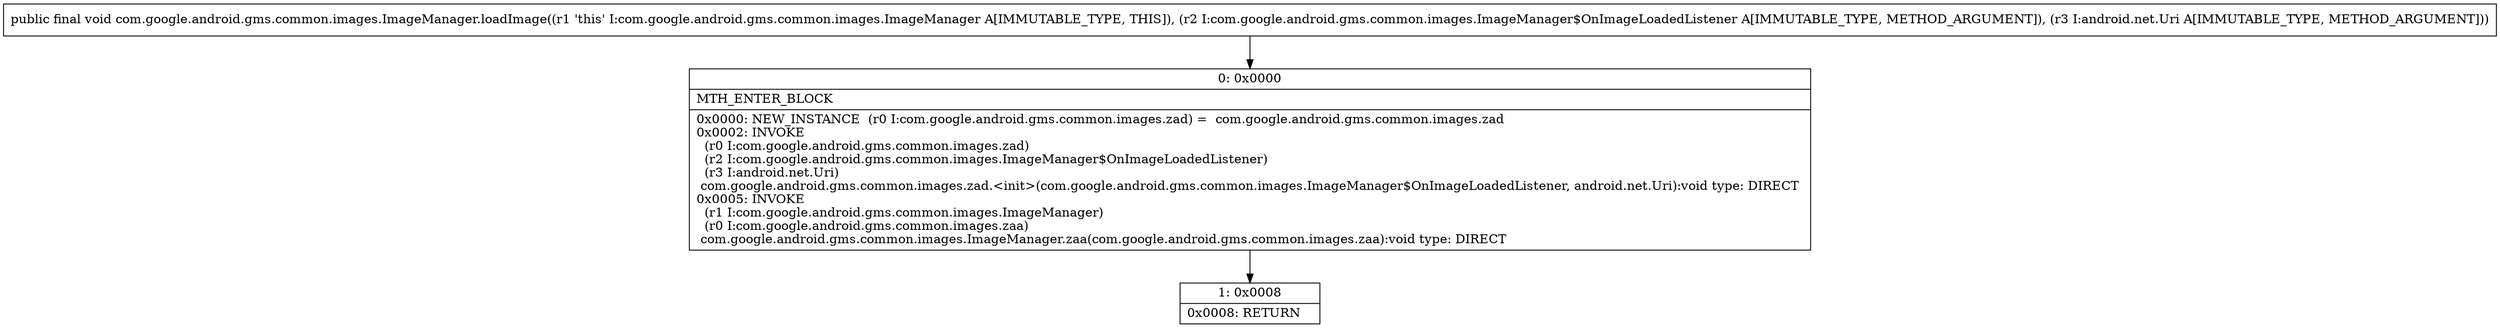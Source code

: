 digraph "CFG forcom.google.android.gms.common.images.ImageManager.loadImage(Lcom\/google\/android\/gms\/common\/images\/ImageManager$OnImageLoadedListener;Landroid\/net\/Uri;)V" {
Node_0 [shape=record,label="{0\:\ 0x0000|MTH_ENTER_BLOCK\l|0x0000: NEW_INSTANCE  (r0 I:com.google.android.gms.common.images.zad) =  com.google.android.gms.common.images.zad \l0x0002: INVOKE  \l  (r0 I:com.google.android.gms.common.images.zad)\l  (r2 I:com.google.android.gms.common.images.ImageManager$OnImageLoadedListener)\l  (r3 I:android.net.Uri)\l com.google.android.gms.common.images.zad.\<init\>(com.google.android.gms.common.images.ImageManager$OnImageLoadedListener, android.net.Uri):void type: DIRECT \l0x0005: INVOKE  \l  (r1 I:com.google.android.gms.common.images.ImageManager)\l  (r0 I:com.google.android.gms.common.images.zaa)\l com.google.android.gms.common.images.ImageManager.zaa(com.google.android.gms.common.images.zaa):void type: DIRECT \l}"];
Node_1 [shape=record,label="{1\:\ 0x0008|0x0008: RETURN   \l}"];
MethodNode[shape=record,label="{public final void com.google.android.gms.common.images.ImageManager.loadImage((r1 'this' I:com.google.android.gms.common.images.ImageManager A[IMMUTABLE_TYPE, THIS]), (r2 I:com.google.android.gms.common.images.ImageManager$OnImageLoadedListener A[IMMUTABLE_TYPE, METHOD_ARGUMENT]), (r3 I:android.net.Uri A[IMMUTABLE_TYPE, METHOD_ARGUMENT])) }"];
MethodNode -> Node_0;
Node_0 -> Node_1;
}

